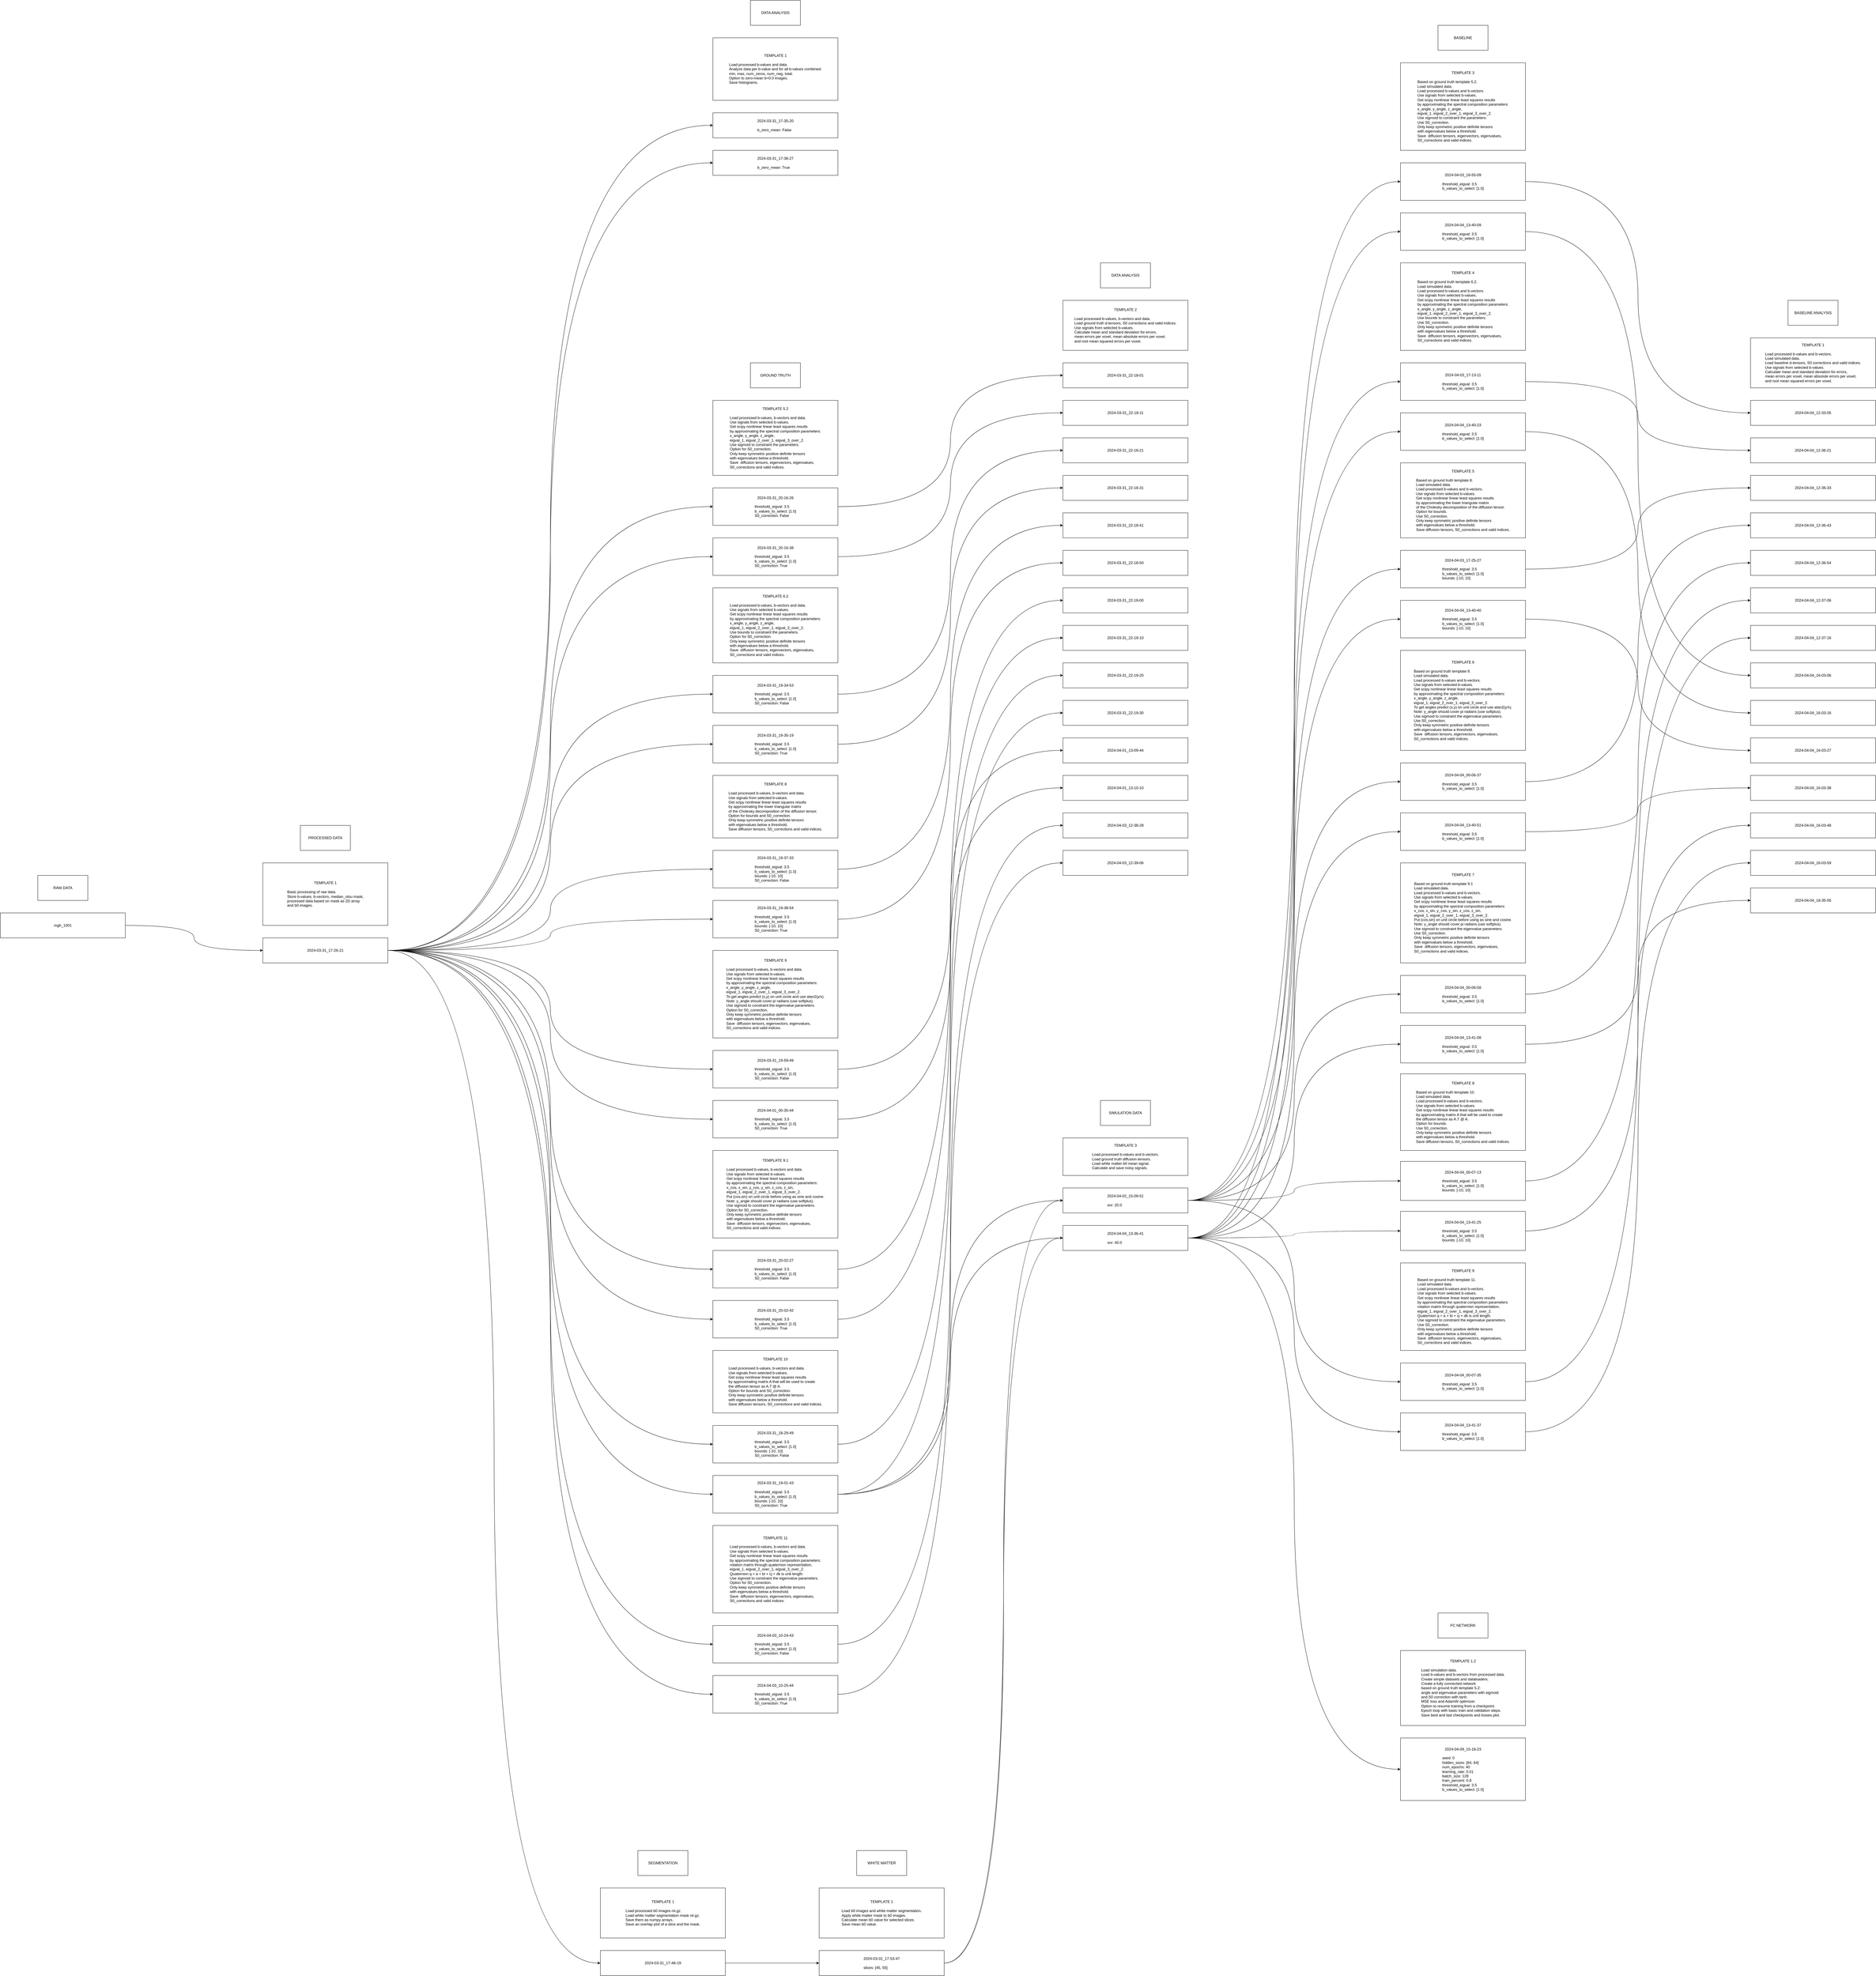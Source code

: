 <mxfile>
    <diagram id="uIHJJKto0LXYbZl0ostZ" name="Page-1">
        <mxGraphModel dx="10127" dy="6090" grid="1" gridSize="10" guides="1" tooltips="1" connect="1" arrows="1" fold="1" page="1" pageScale="1" pageWidth="1100" pageHeight="850" math="0" shadow="0">
            <root>
                <mxCell id="0"/>
                <mxCell id="1" parent="0"/>
                <mxCell id="2" value="RAW DATA" style="rounded=0;whiteSpace=wrap;html=1;" parent="1" vertex="1">
                    <mxGeometry x="400" y="2040" width="160" height="80" as="geometry"/>
                </mxCell>
                <mxCell id="8" style="edgeStyle=orthogonalEdgeStyle;html=1;exitX=1;exitY=0.5;exitDx=0;exitDy=0;entryX=0;entryY=0.5;entryDx=0;entryDy=0;fontFamily=Helvetica;fontSize=12;curved=1;" parent="1" source="3" target="6" edge="1">
                    <mxGeometry relative="1" as="geometry"/>
                </mxCell>
                <mxCell id="3" value="mgh_1001" style="rounded=0;whiteSpace=wrap;html=1;" parent="1" vertex="1">
                    <mxGeometry x="280" y="2160" width="400" height="80" as="geometry"/>
                </mxCell>
                <mxCell id="4" value="PROCESSED DATA" style="rounded=0;whiteSpace=wrap;html=1;" parent="1" vertex="1">
                    <mxGeometry x="1240" y="1880" width="160" height="80" as="geometry"/>
                </mxCell>
                <mxCell id="5" value="&lt;font style=&quot;font-size: 12px;&quot;&gt;&lt;font style=&quot;font-size: 12px;&quot;&gt;TEMPLATE 1&lt;/font&gt;&lt;br&gt;&lt;br&gt;&lt;/font&gt;&lt;div style=&quot;text-align: left;&quot;&gt;&lt;div style=&quot;&quot;&gt;&lt;font style=&quot;font-size: 12px;&quot;&gt;Basic processing of raw data.&lt;/font&gt;&lt;/div&gt;&lt;div style=&quot;&quot;&gt;&lt;font style=&quot;font-size: 12px;&quot;&gt;Store b-values, b-vectors, median_otsu mask,&lt;/font&gt;&lt;/div&gt;&lt;div style=&quot;&quot;&gt;&lt;font style=&quot;font-size: 12px;&quot;&gt;processed data based on mask as 2D array&lt;/font&gt;&lt;/div&gt;&lt;div style=&quot;&quot;&gt;&lt;font style=&quot;font-size: 12px;&quot;&gt;and b0 images.&lt;/font&gt;&lt;/div&gt;&lt;/div&gt;" style="rounded=0;whiteSpace=wrap;html=1;" parent="1" vertex="1">
                    <mxGeometry x="1120" y="2000" width="400" height="200" as="geometry"/>
                </mxCell>
                <mxCell id="13" style="edgeStyle=orthogonalEdgeStyle;html=1;exitX=1;exitY=0.5;exitDx=0;exitDy=0;entryX=0;entryY=0.5;entryDx=0;entryDy=0;fontFamily=Helvetica;fontSize=12;curved=1;" parent="1" source="6" target="11" edge="1">
                    <mxGeometry relative="1" as="geometry"/>
                </mxCell>
                <mxCell id="14" style="edgeStyle=orthogonalEdgeStyle;html=1;exitX=1;exitY=0.5;exitDx=0;exitDy=0;entryX=0;entryY=0.5;entryDx=0;entryDy=0;fontFamily=Helvetica;fontSize=12;curved=1;" parent="1" source="6" target="12" edge="1">
                    <mxGeometry relative="1" as="geometry"/>
                </mxCell>
                <mxCell id="22" style="edgeStyle=orthogonalEdgeStyle;html=1;exitX=1;exitY=0.5;exitDx=0;exitDy=0;entryX=0;entryY=0.5;entryDx=0;entryDy=0;fontFamily=Helvetica;fontSize=12;curved=1;" parent="1" source="6" target="17" edge="1">
                    <mxGeometry relative="1" as="geometry"/>
                </mxCell>
                <mxCell id="23" style="edgeStyle=orthogonalEdgeStyle;html=1;exitX=1;exitY=0.5;exitDx=0;exitDy=0;entryX=0;entryY=0.5;entryDx=0;entryDy=0;fontFamily=Helvetica;fontSize=12;curved=1;" parent="1" source="6" target="18" edge="1">
                    <mxGeometry relative="1" as="geometry"/>
                </mxCell>
                <mxCell id="24" style="edgeStyle=orthogonalEdgeStyle;html=1;exitX=1;exitY=0.5;exitDx=0;exitDy=0;entryX=0;entryY=0.5;entryDx=0;entryDy=0;fontFamily=Helvetica;fontSize=12;curved=1;" parent="1" source="6" target="20" edge="1">
                    <mxGeometry relative="1" as="geometry"/>
                </mxCell>
                <mxCell id="25" style="edgeStyle=orthogonalEdgeStyle;html=1;exitX=1;exitY=0.5;exitDx=0;exitDy=0;entryX=0;entryY=0.5;entryDx=0;entryDy=0;fontFamily=Helvetica;fontSize=12;curved=1;" parent="1" source="6" target="21" edge="1">
                    <mxGeometry relative="1" as="geometry"/>
                </mxCell>
                <mxCell id="29" style="edgeStyle=orthogonalEdgeStyle;html=1;exitX=1;exitY=0.5;exitDx=0;exitDy=0;entryX=0;entryY=0.5;entryDx=0;entryDy=0;fontFamily=Helvetica;fontSize=12;curved=1;" parent="1" source="6" target="27" edge="1">
                    <mxGeometry relative="1" as="geometry"/>
                </mxCell>
                <mxCell id="30" style="edgeStyle=orthogonalEdgeStyle;html=1;exitX=1;exitY=0.5;exitDx=0;exitDy=0;entryX=0;entryY=0.5;entryDx=0;entryDy=0;fontFamily=Helvetica;fontSize=12;curved=1;" parent="1" source="6" target="28" edge="1">
                    <mxGeometry relative="1" as="geometry"/>
                </mxCell>
                <mxCell id="34" style="edgeStyle=orthogonalEdgeStyle;html=1;exitX=1;exitY=0.5;exitDx=0;exitDy=0;entryX=0;entryY=0.5;entryDx=0;entryDy=0;fontFamily=Helvetica;fontSize=12;curved=1;" parent="1" source="6" target="32" edge="1">
                    <mxGeometry relative="1" as="geometry"/>
                </mxCell>
                <mxCell id="35" style="edgeStyle=orthogonalEdgeStyle;html=1;exitX=1;exitY=0.5;exitDx=0;exitDy=0;entryX=0;entryY=0.5;entryDx=0;entryDy=0;fontFamily=Helvetica;fontSize=12;curved=1;" parent="1" source="6" target="33" edge="1">
                    <mxGeometry relative="1" as="geometry"/>
                </mxCell>
                <mxCell id="43" style="edgeStyle=orthogonalEdgeStyle;html=1;exitX=1;exitY=0.5;exitDx=0;exitDy=0;entryX=0;entryY=0.5;entryDx=0;entryDy=0;fontFamily=Helvetica;fontSize=12;curved=1;" parent="1" source="6" target="38" edge="1">
                    <mxGeometry relative="1" as="geometry"/>
                </mxCell>
                <mxCell id="44" style="edgeStyle=orthogonalEdgeStyle;html=1;exitX=1;exitY=0.5;exitDx=0;exitDy=0;entryX=0;entryY=0.5;entryDx=0;entryDy=0;fontFamily=Helvetica;fontSize=12;curved=1;" parent="1" source="6" target="39" edge="1">
                    <mxGeometry relative="1" as="geometry"/>
                </mxCell>
                <mxCell id="45" style="edgeStyle=orthogonalEdgeStyle;html=1;exitX=1;exitY=0.5;exitDx=0;exitDy=0;entryX=0;entryY=0.5;entryDx=0;entryDy=0;fontFamily=Helvetica;fontSize=12;curved=1;" parent="1" source="6" target="41" edge="1">
                    <mxGeometry relative="1" as="geometry"/>
                </mxCell>
                <mxCell id="46" style="edgeStyle=orthogonalEdgeStyle;html=1;exitX=1;exitY=0.5;exitDx=0;exitDy=0;entryX=0;entryY=0.5;entryDx=0;entryDy=0;fontFamily=Helvetica;fontSize=12;curved=1;" parent="1" source="6" target="42" edge="1">
                    <mxGeometry relative="1" as="geometry"/>
                </mxCell>
                <mxCell id="52" style="edgeStyle=orthogonalEdgeStyle;curved=1;html=1;exitX=1;exitY=0.5;exitDx=0;exitDy=0;entryX=0;entryY=0.5;entryDx=0;entryDy=0;fontFamily=Helvetica;fontSize=12;" parent="1" source="6" target="50" edge="1">
                    <mxGeometry relative="1" as="geometry"/>
                </mxCell>
                <mxCell id="98" style="edgeStyle=orthogonalEdgeStyle;html=1;exitX=1;exitY=0.5;exitDx=0;exitDy=0;entryX=0;entryY=0.5;entryDx=0;entryDy=0;curved=1;" parent="1" source="6" target="96" edge="1">
                    <mxGeometry relative="1" as="geometry"/>
                </mxCell>
                <mxCell id="99" style="edgeStyle=orthogonalEdgeStyle;curved=1;html=1;exitX=1;exitY=0.5;exitDx=0;exitDy=0;entryX=0;entryY=0.5;entryDx=0;entryDy=0;" parent="1" source="6" target="97" edge="1">
                    <mxGeometry relative="1" as="geometry"/>
                </mxCell>
                <mxCell id="6" value="2024-03-31_17-26-21" style="rounded=0;whiteSpace=wrap;html=1;" parent="1" vertex="1">
                    <mxGeometry x="1120" y="2240" width="400" height="80" as="geometry"/>
                </mxCell>
                <mxCell id="9" value="DATA ANALYSIS" style="rounded=0;whiteSpace=wrap;html=1;glass=0;shadow=0;" parent="1" vertex="1">
                    <mxGeometry x="2680" y="-760" width="160" height="80" as="geometry"/>
                </mxCell>
                <mxCell id="10" value="&lt;font style=&quot;font-size: 12px;&quot;&gt;&lt;font style=&quot;font-size: 12px;&quot;&gt;TEMPLATE 1&lt;/font&gt;&lt;br&gt;&lt;br&gt;&lt;/font&gt;&lt;div style=&quot;text-align: left;&quot;&gt;&lt;div style=&quot;&quot;&gt;&lt;div&gt;Load processed b-values and data.&lt;/div&gt;&lt;div&gt;Analyze data per b-value and for all b-values combined:&lt;/div&gt;&lt;div&gt;min, max, num_zeros, num_neg, total.&lt;/div&gt;&lt;div&gt;Option to zero-mean b=0.0 images.&lt;/div&gt;&lt;div&gt;Save histograms.&lt;/div&gt;&lt;/div&gt;&lt;/div&gt;" style="rounded=0;whiteSpace=wrap;html=1;" parent="1" vertex="1">
                    <mxGeometry x="2560" y="-640" width="400" height="200" as="geometry"/>
                </mxCell>
                <mxCell id="11" value="2024-03-31_17-35-20&lt;br&gt;&lt;br&gt;&lt;div style=&quot;text-align: left;&quot;&gt;b_zero_mean: False&lt;br&gt;&lt;/div&gt;" style="rounded=0;whiteSpace=wrap;html=1;" parent="1" vertex="1">
                    <mxGeometry x="2560" y="-400" width="400" height="80" as="geometry"/>
                </mxCell>
                <mxCell id="12" value="2024-03-31_17-36-27&lt;br&gt;&lt;br&gt;&lt;div style=&quot;text-align: left;&quot;&gt;b_zero_mean: True&lt;br&gt;&lt;/div&gt;" style="rounded=0;whiteSpace=wrap;html=1;" parent="1" vertex="1">
                    <mxGeometry x="2560" y="-280" width="400" height="80" as="geometry"/>
                </mxCell>
                <mxCell id="15" value="GROUND TRUTH" style="rounded=0;whiteSpace=wrap;html=1;" parent="1" vertex="1">
                    <mxGeometry x="2680" y="400" width="160" height="80" as="geometry"/>
                </mxCell>
                <mxCell id="16" value="&lt;font style=&quot;font-size: 12px;&quot;&gt;&lt;font style=&quot;font-size: 12px;&quot;&gt;TEMPLATE 5.2&lt;/font&gt;&lt;br&gt;&lt;br&gt;&lt;/font&gt;&lt;div style=&quot;text-align: left;&quot;&gt;&lt;div style=&quot;&quot;&gt;&lt;div&gt;Load processed b-values, b-vectors and data.&lt;/div&gt;&lt;div&gt;Use signals from selected b-values.&lt;/div&gt;&lt;div&gt;Get scipy nonlinear linear least squares results&lt;/div&gt;&lt;div&gt;by approximating the spectral composition parameters:&lt;/div&gt;&lt;div&gt;x_angle, y_angle, z_angle,&lt;/div&gt;&lt;div&gt;eigval_1, eigval_2_over_1, eigval_3_over_2.&lt;/div&gt;&lt;div&gt;Use sigmoid to constraint the parameters.&lt;/div&gt;&lt;div&gt;Option for S0_correction.&lt;/div&gt;&lt;div&gt;Only keep symmetric positive definite tensors&amp;nbsp;&lt;/div&gt;&lt;div&gt;with eigenvalues below a threshold.&lt;/div&gt;&lt;div&gt;Save&amp;nbsp; diffusion tensors, eigenvectors, eigenvalues,&lt;/div&gt;&lt;div&gt;S0_corrections and valid indices.&lt;/div&gt;&lt;/div&gt;&lt;/div&gt;" style="rounded=0;whiteSpace=wrap;html=1;" parent="1" vertex="1">
                    <mxGeometry x="2560" y="520" width="400" height="240" as="geometry"/>
                </mxCell>
                <mxCell id="68" style="edgeStyle=orthogonalEdgeStyle;curved=1;html=1;exitX=1;exitY=0.5;exitDx=0;exitDy=0;entryX=0;entryY=0.5;entryDx=0;entryDy=0;fontFamily=Helvetica;fontSize=12;" parent="1" source="17" target="65" edge="1">
                    <mxGeometry relative="1" as="geometry"/>
                </mxCell>
                <mxCell id="17" value="2024-03-31_20-16-26&lt;br&gt;&lt;br&gt;&lt;div style=&quot;text-align: left;&quot;&gt;&lt;div&gt;threshold_eigval: 3.5&lt;/div&gt;&lt;div&gt;b_values_to_select: [1.0]&lt;/div&gt;&lt;div&gt;&lt;span style=&quot;background-color: initial;&quot;&gt;S0_correction: False&lt;/span&gt;&lt;/div&gt;&lt;/div&gt;" style="rounded=0;whiteSpace=wrap;html=1;" parent="1" vertex="1">
                    <mxGeometry x="2560" y="800" width="400" height="120" as="geometry"/>
                </mxCell>
                <mxCell id="69" style="edgeStyle=orthogonalEdgeStyle;curved=1;html=1;exitX=1;exitY=0.5;exitDx=0;exitDy=0;entryX=0;entryY=0.5;entryDx=0;entryDy=0;fontFamily=Helvetica;fontSize=12;" parent="1" source="18" target="67" edge="1">
                    <mxGeometry relative="1" as="geometry"/>
                </mxCell>
                <mxCell id="18" value="2024-03-31_20-16-38&lt;br&gt;&lt;br&gt;&lt;div style=&quot;text-align: left;&quot;&gt;&lt;div&gt;threshold_eigval: 3.5&lt;/div&gt;&lt;div&gt;b_values_to_select: [1.0]&lt;/div&gt;&lt;div&gt;&lt;span style=&quot;background-color: initial;&quot;&gt;S0_correction: True&lt;/span&gt;&lt;/div&gt;&lt;/div&gt;" style="rounded=0;whiteSpace=wrap;html=1;" parent="1" vertex="1">
                    <mxGeometry x="2560" y="960" width="400" height="120" as="geometry"/>
                </mxCell>
                <mxCell id="19" value="&lt;font style=&quot;font-size: 12px;&quot;&gt;&lt;font style=&quot;font-size: 12px;&quot;&gt;TEMPLATE 6.2&lt;/font&gt;&lt;br&gt;&lt;br&gt;&lt;/font&gt;&lt;div style=&quot;text-align: left;&quot;&gt;&lt;div style=&quot;&quot;&gt;&lt;div&gt;Load processed b-values, b-vectors and data.&lt;/div&gt;&lt;div&gt;Use signals from selected b-values.&lt;/div&gt;&lt;div&gt;Get scipy nonlinear linear least squares results&lt;/div&gt;&lt;div&gt;by approximating the spectral composition parameters:&lt;/div&gt;&lt;div&gt;x_angle, y_angle, z_angle,&lt;/div&gt;&lt;div&gt;eigval_1, eigval_2_over_1, eigval_3_over_2.&lt;/div&gt;&lt;div&gt;Use bounds to constraint the parameters.&lt;/div&gt;&lt;div&gt;Option for S0_correction.&lt;/div&gt;&lt;div&gt;Only keep symmetric positive definite tensors&amp;nbsp;&lt;/div&gt;&lt;div&gt;with eigenvalues below a threshold.&lt;/div&gt;&lt;div&gt;Save&amp;nbsp; diffusion tensors, eigenvectors, eigenvalues,&lt;/div&gt;&lt;div&gt;S0_corrections and valid indices.&lt;/div&gt;&lt;/div&gt;&lt;/div&gt;" style="rounded=0;whiteSpace=wrap;html=1;" parent="1" vertex="1">
                    <mxGeometry x="2560" y="1120" width="400" height="240" as="geometry"/>
                </mxCell>
                <mxCell id="71" style="edgeStyle=orthogonalEdgeStyle;curved=1;html=1;exitX=1;exitY=0.5;exitDx=0;exitDy=0;entryX=0;entryY=0.5;entryDx=0;entryDy=0;fontFamily=Helvetica;fontSize=12;" parent="1" source="20" target="70" edge="1">
                    <mxGeometry relative="1" as="geometry"/>
                </mxCell>
                <mxCell id="20" value="2024-03-31_19-34-53&lt;br&gt;&lt;br&gt;&lt;div style=&quot;text-align: left;&quot;&gt;&lt;div&gt;threshold_eigval: 3.5&lt;/div&gt;&lt;div&gt;b_values_to_select: [1.0]&lt;/div&gt;&lt;div&gt;&lt;span style=&quot;background-color: initial;&quot;&gt;S0_correction: False&lt;/span&gt;&lt;br&gt;&lt;/div&gt;&lt;/div&gt;" style="rounded=0;whiteSpace=wrap;html=1;" parent="1" vertex="1">
                    <mxGeometry x="2560" y="1400" width="400" height="120" as="geometry"/>
                </mxCell>
                <mxCell id="73" style="edgeStyle=orthogonalEdgeStyle;curved=1;html=1;exitX=1;exitY=0.5;exitDx=0;exitDy=0;entryX=0;entryY=0.5;entryDx=0;entryDy=0;fontFamily=Helvetica;fontSize=12;" parent="1" source="21" target="72" edge="1">
                    <mxGeometry relative="1" as="geometry"/>
                </mxCell>
                <mxCell id="21" value="2024-03-31_19-35-19&lt;br&gt;&lt;br&gt;&lt;div style=&quot;text-align: left;&quot;&gt;&lt;div&gt;threshold_eigval: 3.5&lt;/div&gt;&lt;div&gt;b_values_to_select: [1.0]&lt;/div&gt;&lt;div&gt;&lt;span style=&quot;background-color: initial;&quot;&gt;S0_correction: True&lt;/span&gt;&lt;/div&gt;&lt;/div&gt;" style="rounded=0;whiteSpace=wrap;html=1;" parent="1" vertex="1">
                    <mxGeometry x="2560" y="1560" width="400" height="120" as="geometry"/>
                </mxCell>
                <mxCell id="26" value="&lt;font style=&quot;font-size: 12px;&quot;&gt;&lt;font style=&quot;font-size: 12px;&quot;&gt;TEMPLATE 8&lt;/font&gt;&lt;br&gt;&lt;br&gt;&lt;/font&gt;&lt;div style=&quot;text-align: left;&quot;&gt;&lt;div style=&quot;&quot;&gt;&lt;div&gt;Load processed b-values, b-vectors and data.&lt;/div&gt;&lt;div&gt;Use signals from selected b-values.&lt;/div&gt;&lt;div&gt;Get scipy nonlinear linear least squares results&lt;/div&gt;&lt;div&gt;by approximating the lower triangular matrix&amp;nbsp;&lt;/div&gt;&lt;div&gt;of the Cholesky decomposition of the diffusion tensor.&lt;/div&gt;&lt;div&gt;Option for bounds and S0_correction.&lt;/div&gt;&lt;div&gt;Only keep symmetric positive definite tensors&amp;nbsp;&lt;/div&gt;&lt;div&gt;with eigenvalues below a threshold.&lt;/div&gt;&lt;div&gt;Save diffusion tensors, S0_corrections and valid indices.&lt;/div&gt;&lt;/div&gt;&lt;/div&gt;" style="rounded=0;whiteSpace=wrap;html=1;" parent="1" vertex="1">
                    <mxGeometry x="2560" y="1720" width="400" height="200" as="geometry"/>
                </mxCell>
                <mxCell id="75" style="edgeStyle=orthogonalEdgeStyle;curved=1;html=1;exitX=1;exitY=0.5;exitDx=0;exitDy=0;entryX=0;entryY=0.5;entryDx=0;entryDy=0;fontFamily=Helvetica;fontSize=12;" parent="1" source="27" target="74" edge="1">
                    <mxGeometry relative="1" as="geometry"/>
                </mxCell>
                <mxCell id="27" value="2024-03-31_19-37-33&lt;br&gt;&lt;br&gt;&lt;div style=&quot;text-align: left;&quot;&gt;&lt;div&gt;threshold_eigval: 3.5&lt;/div&gt;&lt;div&gt;b_values_to_select: [1.0]&lt;/div&gt;&lt;div&gt;bounds: [-10, 10]&lt;br&gt;&lt;/div&gt;&lt;div&gt;&lt;span style=&quot;background-color: initial;&quot;&gt;S0_correction: False&lt;/span&gt;&lt;br&gt;&lt;/div&gt;&lt;/div&gt;" style="rounded=0;whiteSpace=wrap;html=1;" parent="1" vertex="1">
                    <mxGeometry x="2560" y="1960" width="400" height="120" as="geometry"/>
                </mxCell>
                <mxCell id="77" style="edgeStyle=orthogonalEdgeStyle;curved=1;html=1;exitX=1;exitY=0.5;exitDx=0;exitDy=0;entryX=0;entryY=0.5;entryDx=0;entryDy=0;fontFamily=Helvetica;fontSize=12;" parent="1" source="28" target="76" edge="1">
                    <mxGeometry relative="1" as="geometry"/>
                </mxCell>
                <mxCell id="28" value="2024-03-31_19-38-54&lt;br&gt;&lt;br&gt;&lt;div style=&quot;text-align: left;&quot;&gt;&lt;div&gt;threshold_eigval: 3.5&lt;/div&gt;&lt;div&gt;b_values_to_select: [1.0]&lt;/div&gt;&lt;div&gt;bounds: [-10, 10]&lt;br&gt;&lt;/div&gt;&lt;div&gt;&lt;span style=&quot;background-color: initial;&quot;&gt;S0_correction: True&lt;/span&gt;&lt;/div&gt;&lt;/div&gt;" style="rounded=0;whiteSpace=wrap;html=1;" parent="1" vertex="1">
                    <mxGeometry x="2560" y="2120" width="400" height="120" as="geometry"/>
                </mxCell>
                <mxCell id="31" value="&lt;font style=&quot;font-size: 12px;&quot;&gt;&lt;font style=&quot;font-size: 12px;&quot;&gt;TEMPLATE 9&lt;/font&gt;&lt;br&gt;&lt;br&gt;&lt;/font&gt;&lt;div style=&quot;text-align: left;&quot;&gt;&lt;div style=&quot;&quot;&gt;&lt;div&gt;Load processed b-values, b-vectors and data.&lt;/div&gt;&lt;div&gt;Use signals from selected b-values.&lt;/div&gt;&lt;div&gt;Get scipy nonlinear linear least squares results&lt;/div&gt;&lt;div&gt;by approximating the spectral composition parameters:&lt;/div&gt;&lt;div&gt;x_angle, y_angle, z_angle,&lt;/div&gt;&lt;div&gt;eigval_1, eigval_2_over_1, eigval_3_over_2.&lt;/div&gt;&lt;div&gt;To get angles predict (x,y) on unit circle and use atan2(y/x).&lt;/div&gt;&lt;div&gt;Note: y_angle should cover pi radians (use softplus).&lt;/div&gt;&lt;div&gt;Use sigmoid to constraint the eigenvalue parameters.&lt;/div&gt;&lt;div&gt;Option for S0_correction.&lt;/div&gt;&lt;div&gt;Only keep symmetric positive definite tensors&amp;nbsp;&lt;/div&gt;&lt;div&gt;with eigenvalues below a threshold.&lt;/div&gt;&lt;div&gt;Save&amp;nbsp; diffusion tensors, eigenvectors, eigenvalues,&lt;/div&gt;&lt;div&gt;S0_corrections and valid indices.&lt;/div&gt;&lt;/div&gt;&lt;/div&gt;" style="rounded=0;whiteSpace=wrap;html=1;" parent="1" vertex="1">
                    <mxGeometry x="2560" y="2280" width="400" height="280" as="geometry"/>
                </mxCell>
                <mxCell id="87" style="edgeStyle=orthogonalEdgeStyle;curved=1;html=1;exitX=1;exitY=0.5;exitDx=0;exitDy=0;entryX=0;entryY=0.5;entryDx=0;entryDy=0;fontFamily=Helvetica;fontSize=12;" parent="1" source="32" target="86" edge="1">
                    <mxGeometry relative="1" as="geometry"/>
                </mxCell>
                <mxCell id="32" value="2024-03-31_19-59-49&lt;br&gt;&lt;br&gt;&lt;div style=&quot;text-align: left;&quot;&gt;&lt;div&gt;threshold_eigval: 3.5&lt;/div&gt;&lt;div&gt;b_values_to_select: [1.0]&lt;/div&gt;&lt;div&gt;&lt;span style=&quot;background-color: initial;&quot;&gt;S0_correction: False&lt;/span&gt;&lt;br&gt;&lt;/div&gt;&lt;/div&gt;" style="rounded=0;whiteSpace=wrap;html=1;" parent="1" vertex="1">
                    <mxGeometry x="2560" y="2600" width="400" height="120" as="geometry"/>
                </mxCell>
                <mxCell id="89" style="edgeStyle=orthogonalEdgeStyle;curved=1;html=1;exitX=1;exitY=0.5;exitDx=0;exitDy=0;entryX=0;entryY=0.5;entryDx=0;entryDy=0;fontFamily=Helvetica;fontSize=12;" parent="1" source="33" target="88" edge="1">
                    <mxGeometry relative="1" as="geometry"/>
                </mxCell>
                <mxCell id="33" value="2024-04-01_00-35-44&lt;br&gt;&lt;br&gt;&lt;div style=&quot;text-align: left;&quot;&gt;&lt;div&gt;threshold_eigval: 3.5&lt;/div&gt;&lt;div&gt;b_values_to_select: [1.0]&lt;/div&gt;&lt;div&gt;&lt;span style=&quot;background-color: initial;&quot;&gt;S0_correction: True&lt;/span&gt;&lt;/div&gt;&lt;/div&gt;" style="rounded=0;whiteSpace=wrap;html=1;" parent="1" vertex="1">
                    <mxGeometry x="2560" y="2760" width="400" height="120" as="geometry"/>
                </mxCell>
                <mxCell id="37" value="&lt;font style=&quot;font-size: 12px;&quot;&gt;&lt;font style=&quot;font-size: 12px;&quot;&gt;TEMPLATE 9.1&lt;/font&gt;&lt;br&gt;&lt;br&gt;&lt;/font&gt;&lt;div style=&quot;text-align: left;&quot;&gt;&lt;div style=&quot;&quot;&gt;&lt;div&gt;Load processed b-values, b-vectors and data.&lt;/div&gt;&lt;div&gt;Use signals from selected b-values.&lt;/div&gt;&lt;div&gt;Get scipy nonlinear linear least squares results&lt;/div&gt;&lt;div&gt;by approximating the spectral composition parameters:&lt;/div&gt;&lt;div&gt;x_cos, x_sin, y_cos, y_sin, z_cos, z_sin,&lt;/div&gt;&lt;div&gt;eigval_1, eigval_2_over_1, eigval_3_over_2.&lt;/div&gt;&lt;div&gt;Put (cos,sin) on unit circle before using as sine and cosine.&lt;/div&gt;&lt;div&gt;Note: y_angle should cover pi radians (use softplus).&lt;/div&gt;&lt;div&gt;Use sigmoid to constraint the eigenvalue parameters.&lt;/div&gt;&lt;div&gt;Option for S0_correction.&lt;/div&gt;&lt;div&gt;Only keep symmetric positive definite tensors&amp;nbsp;&lt;/div&gt;&lt;div&gt;with eigenvalues below a threshold.&lt;/div&gt;&lt;div&gt;Save&amp;nbsp; diffusion tensors, eigenvectors, eigenvalues,&lt;/div&gt;&lt;div&gt;S0_corrections and valid indices.&lt;/div&gt;&lt;/div&gt;&lt;/div&gt;" style="rounded=0;whiteSpace=wrap;html=1;" parent="1" vertex="1">
                    <mxGeometry x="2560" y="2920" width="400" height="280" as="geometry"/>
                </mxCell>
                <mxCell id="79" style="edgeStyle=orthogonalEdgeStyle;curved=1;html=1;exitX=1;exitY=0.5;exitDx=0;exitDy=0;entryX=0;entryY=0.5;entryDx=0;entryDy=0;fontFamily=Helvetica;fontSize=12;" parent="1" source="38" target="78" edge="1">
                    <mxGeometry relative="1" as="geometry"/>
                </mxCell>
                <mxCell id="38" value="2024-03-31_20-02-27&lt;br&gt;&lt;br&gt;&lt;div style=&quot;text-align: left;&quot;&gt;&lt;div&gt;threshold_eigval: 3.5&lt;/div&gt;&lt;div&gt;b_values_to_select: [1.0]&lt;/div&gt;&lt;div&gt;&lt;span style=&quot;background-color: initial;&quot;&gt;S0_correction: False&lt;/span&gt;&lt;br&gt;&lt;/div&gt;&lt;/div&gt;" style="rounded=0;whiteSpace=wrap;html=1;" parent="1" vertex="1">
                    <mxGeometry x="2560" y="3240" width="400" height="120" as="geometry"/>
                </mxCell>
                <mxCell id="81" style="edgeStyle=orthogonalEdgeStyle;curved=1;html=1;exitX=1;exitY=0.5;exitDx=0;exitDy=0;entryX=0;entryY=0.5;entryDx=0;entryDy=0;fontFamily=Helvetica;fontSize=12;" parent="1" source="39" target="80" edge="1">
                    <mxGeometry relative="1" as="geometry"/>
                </mxCell>
                <mxCell id="39" value="2024-03-31_20-02-42&lt;br&gt;&lt;br&gt;&lt;div style=&quot;text-align: left;&quot;&gt;&lt;div&gt;threshold_eigval: 3.5&lt;/div&gt;&lt;div&gt;b_values_to_select: [1.0]&lt;/div&gt;&lt;div&gt;&lt;span style=&quot;background-color: initial;&quot;&gt;S0_correction: True&lt;/span&gt;&lt;/div&gt;&lt;/div&gt;" style="rounded=0;whiteSpace=wrap;html=1;" parent="1" vertex="1">
                    <mxGeometry x="2560" y="3400" width="400" height="120" as="geometry"/>
                </mxCell>
                <mxCell id="40" value="&lt;font style=&quot;font-size: 12px;&quot;&gt;&lt;font style=&quot;font-size: 12px;&quot;&gt;TEMPLATE 10&lt;/font&gt;&lt;br&gt;&lt;br&gt;&lt;/font&gt;&lt;div style=&quot;text-align: left;&quot;&gt;&lt;div style=&quot;&quot;&gt;&lt;div&gt;Load processed b-values, b-vectors and data.&lt;/div&gt;&lt;div&gt;Use signals from selected b-values.&lt;/div&gt;&lt;div&gt;Get scipy nonlinear linear least squares results&lt;/div&gt;&lt;div&gt;by approximating matrix A that will be used to create&amp;nbsp;&lt;/div&gt;&lt;div&gt;the diffusion tensor as A.T @ A.&lt;/div&gt;&lt;div&gt;Option for bounds and S0_correction.&lt;/div&gt;&lt;div&gt;Only keep symmetric positive definite tensors&amp;nbsp;&lt;/div&gt;&lt;div&gt;with eigenvalues below a threshold.&lt;/div&gt;&lt;div&gt;Save diffusion tensors, S0_corrections and valid indices.&lt;/div&gt;&lt;/div&gt;&lt;/div&gt;" style="rounded=0;whiteSpace=wrap;html=1;" parent="1" vertex="1">
                    <mxGeometry x="2560" y="3560" width="400" height="200" as="geometry"/>
                </mxCell>
                <mxCell id="83" style="edgeStyle=orthogonalEdgeStyle;curved=1;html=1;exitX=1;exitY=0.5;exitDx=0;exitDy=0;entryX=0;entryY=0.5;entryDx=0;entryDy=0;fontFamily=Helvetica;fontSize=12;" parent="1" source="41" target="82" edge="1">
                    <mxGeometry relative="1" as="geometry"/>
                </mxCell>
                <mxCell id="41" value="2024-03-31_18-29-49&lt;br&gt;&lt;br&gt;&lt;div style=&quot;text-align: left;&quot;&gt;&lt;div&gt;threshold_eigval: 3.5&lt;/div&gt;&lt;div&gt;b_values_to_select: [1.0]&lt;/div&gt;&lt;div&gt;bounds: [-10, 10]&lt;br&gt;&lt;/div&gt;&lt;div&gt;&lt;span style=&quot;background-color: initial;&quot;&gt;S0_correction: False&lt;/span&gt;&lt;br&gt;&lt;/div&gt;&lt;/div&gt;" style="rounded=0;whiteSpace=wrap;html=1;" parent="1" vertex="1">
                    <mxGeometry x="2560" y="3800" width="400" height="120" as="geometry"/>
                </mxCell>
                <mxCell id="85" style="edgeStyle=orthogonalEdgeStyle;curved=1;html=1;exitX=1;exitY=0.5;exitDx=0;exitDy=0;entryX=0;entryY=0.5;entryDx=0;entryDy=0;fontFamily=Helvetica;fontSize=12;" parent="1" source="42" target="84" edge="1">
                    <mxGeometry relative="1" as="geometry"/>
                </mxCell>
                <mxCell id="94" style="edgeStyle=orthogonalEdgeStyle;curved=1;html=1;exitX=1;exitY=0.5;exitDx=0;exitDy=0;entryX=0;entryY=0.5;entryDx=0;entryDy=0;" parent="1" source="42" target="90" edge="1">
                    <mxGeometry relative="1" as="geometry"/>
                </mxCell>
                <mxCell id="150" style="edgeStyle=orthogonalEdgeStyle;curved=1;html=1;exitX=1;exitY=0.5;exitDx=0;exitDy=0;entryX=0;entryY=0.5;entryDx=0;entryDy=0;" parent="1" source="42" target="149" edge="1">
                    <mxGeometry relative="1" as="geometry"/>
                </mxCell>
                <mxCell id="42" value="2024-03-31_19-01-43&lt;br&gt;&lt;br&gt;&lt;div style=&quot;text-align: left;&quot;&gt;&lt;div&gt;threshold_eigval: 3.5&lt;/div&gt;&lt;div&gt;b_values_to_select: [1.0]&lt;/div&gt;&lt;div&gt;bounds: [-10, 10]&lt;br&gt;&lt;/div&gt;&lt;div&gt;&lt;span style=&quot;background-color: initial;&quot;&gt;S0_correction: True&lt;/span&gt;&lt;/div&gt;&lt;/div&gt;" style="rounded=0;whiteSpace=wrap;html=1;" parent="1" vertex="1">
                    <mxGeometry x="2560" y="3960" width="400" height="120" as="geometry"/>
                </mxCell>
                <mxCell id="48" value="SEGMENTATION" style="rounded=0;whiteSpace=wrap;html=1;glass=0;shadow=0;" parent="1" vertex="1">
                    <mxGeometry x="2320" y="5160" width="160" height="80" as="geometry"/>
                </mxCell>
                <mxCell id="49" value="&lt;font style=&quot;font-size: 12px;&quot;&gt;&lt;font style=&quot;font-size: 12px;&quot;&gt;TEMPLATE 1&lt;/font&gt;&lt;br&gt;&lt;br&gt;&lt;/font&gt;&lt;div style=&quot;text-align: left;&quot;&gt;&lt;div style=&quot;&quot;&gt;&lt;div&gt;Load processed b0 images nii.gz.&lt;/div&gt;&lt;div&gt;Load white matter segmentation mask nii.gz.&lt;/div&gt;&lt;div&gt;Save them as numpy arrays.&lt;/div&gt;&lt;div&gt;Save an overlap plot of a slice and the mask.&lt;/div&gt;&lt;/div&gt;&lt;/div&gt;" style="rounded=0;whiteSpace=wrap;html=1;" parent="1" vertex="1">
                    <mxGeometry x="2200" y="5280" width="400" height="160" as="geometry"/>
                </mxCell>
                <mxCell id="58" style="edgeStyle=orthogonalEdgeStyle;curved=1;html=1;exitX=1;exitY=0.5;exitDx=0;exitDy=0;entryX=0;entryY=0.5;entryDx=0;entryDy=0;fontFamily=Helvetica;fontSize=12;" parent="1" source="50" target="55" edge="1">
                    <mxGeometry relative="1" as="geometry"/>
                </mxCell>
                <mxCell id="50" value="2024-03-31_17-48-19" style="rounded=0;whiteSpace=wrap;html=1;" parent="1" vertex="1">
                    <mxGeometry x="2200" y="5480" width="400" height="80" as="geometry"/>
                </mxCell>
                <mxCell id="53" value="WHITE MATTER" style="rounded=0;whiteSpace=wrap;html=1;glass=0;shadow=0;" parent="1" vertex="1">
                    <mxGeometry x="3020" y="5160" width="160" height="80" as="geometry"/>
                </mxCell>
                <mxCell id="54" value="&lt;font style=&quot;font-size: 12px;&quot;&gt;&lt;font style=&quot;font-size: 12px;&quot;&gt;TEMPLATE 1&lt;/font&gt;&lt;br&gt;&lt;br&gt;&lt;/font&gt;&lt;div style=&quot;text-align: left;&quot;&gt;&lt;div style=&quot;&quot;&gt;&lt;div&gt;Load b0 images and white matter segmentation.&lt;/div&gt;&lt;div&gt;Apply white matter mask to b0 images.&lt;/div&gt;&lt;div&gt;Calculate mean b0 value for selected slices.&lt;/div&gt;&lt;div&gt;Save mean b0 value.&lt;/div&gt;&lt;/div&gt;&lt;/div&gt;" style="rounded=0;whiteSpace=wrap;html=1;" parent="1" vertex="1">
                    <mxGeometry x="2900" y="5280" width="400" height="160" as="geometry"/>
                </mxCell>
                <mxCell id="93" style="edgeStyle=orthogonalEdgeStyle;html=1;exitX=1;exitY=0.5;exitDx=0;exitDy=0;entryX=0;entryY=0.5;entryDx=0;entryDy=0;curved=1;" parent="1" source="55" target="90" edge="1">
                    <mxGeometry relative="1" as="geometry"/>
                </mxCell>
                <mxCell id="151" style="edgeStyle=orthogonalEdgeStyle;curved=1;html=1;exitX=1;exitY=0.5;exitDx=0;exitDy=0;entryX=0;entryY=0.5;entryDx=0;entryDy=0;" parent="1" source="55" target="149" edge="1">
                    <mxGeometry relative="1" as="geometry"/>
                </mxCell>
                <mxCell id="55" value="2024-03-31_17-53-47&lt;br&gt;&lt;br&gt;&lt;div style=&quot;text-align: left;&quot;&gt;slices: [45, 55]&lt;br&gt;&lt;/div&gt;" style="rounded=0;whiteSpace=wrap;html=1;" parent="1" vertex="1">
                    <mxGeometry x="2900" y="5480" width="400" height="80" as="geometry"/>
                </mxCell>
                <mxCell id="59" value="&lt;font style=&quot;font-size: 12px;&quot;&gt;&lt;font style=&quot;font-size: 12px;&quot;&gt;TEMPLATE 3&lt;/font&gt;&lt;br&gt;&lt;br&gt;&lt;/font&gt;&lt;div style=&quot;text-align: left;&quot;&gt;&lt;div style=&quot;&quot;&gt;&lt;div&gt;Load processed b-values and b-vectors.&lt;/div&gt;&lt;div&gt;Load ground truth diffusion tensors.&lt;/div&gt;&lt;div&gt;Load white matter b0 mean signal.&lt;/div&gt;&lt;div&gt;Calculate and save noisy signals.&lt;/div&gt;&lt;/div&gt;&lt;/div&gt;" style="rounded=0;whiteSpace=wrap;html=1;" parent="1" vertex="1">
                    <mxGeometry x="3680" y="2880" width="400" height="120" as="geometry"/>
                </mxCell>
                <mxCell id="61" value="SIMULATION DATA" style="rounded=0;whiteSpace=wrap;html=1;" parent="1" vertex="1">
                    <mxGeometry x="3800" y="2760" width="160" height="80" as="geometry"/>
                </mxCell>
                <mxCell id="64" value="&lt;font style=&quot;font-size: 12px;&quot;&gt;&lt;font style=&quot;font-size: 12px;&quot;&gt;TEMPLATE 2&lt;/font&gt;&lt;br&gt;&lt;br&gt;&lt;/font&gt;&lt;div style=&quot;text-align: left;&quot;&gt;&lt;div style=&quot;&quot;&gt;&lt;div&gt;Load processed b-values, b-vectors and data.&lt;/div&gt;&lt;div&gt;Load ground truth d-tensors, S0 corrections and valid indices.&lt;/div&gt;&lt;div&gt;Use signals from selected b-values.&lt;/div&gt;&lt;div&gt;Calculate mean and standard deviation for errors,&amp;nbsp;&lt;/div&gt;&lt;div&gt;mean errors per voxel, mean absolute errors per voxel,&amp;nbsp;&lt;/div&gt;&lt;div&gt;and root mean squared errors per voxel.&lt;/div&gt;&lt;/div&gt;&lt;/div&gt;" style="rounded=0;whiteSpace=wrap;html=1;" parent="1" vertex="1">
                    <mxGeometry x="3680" y="200" width="400" height="160" as="geometry"/>
                </mxCell>
                <mxCell id="65" value="2024-03-31_22-18-01" style="rounded=0;whiteSpace=wrap;html=1;" parent="1" vertex="1">
                    <mxGeometry x="3680" y="400" width="400" height="80" as="geometry"/>
                </mxCell>
                <mxCell id="66" value="DATA ANALYSIS" style="rounded=0;whiteSpace=wrap;html=1;" parent="1" vertex="1">
                    <mxGeometry x="3800" y="80" width="160" height="80" as="geometry"/>
                </mxCell>
                <mxCell id="67" value="2024-03-31_22-18-11" style="rounded=0;whiteSpace=wrap;html=1;" parent="1" vertex="1">
                    <mxGeometry x="3680" y="520" width="400" height="80" as="geometry"/>
                </mxCell>
                <mxCell id="70" value="2024-03-31_22-18-21" style="rounded=0;whiteSpace=wrap;html=1;" parent="1" vertex="1">
                    <mxGeometry x="3680" y="640" width="400" height="80" as="geometry"/>
                </mxCell>
                <mxCell id="72" value="2024-03-31_22-18-31" style="rounded=0;whiteSpace=wrap;html=1;" parent="1" vertex="1">
                    <mxGeometry x="3680" y="760" width="400" height="80" as="geometry"/>
                </mxCell>
                <mxCell id="74" value="2024-03-31_22-18-41" style="rounded=0;whiteSpace=wrap;html=1;" parent="1" vertex="1">
                    <mxGeometry x="3680" y="880" width="400" height="80" as="geometry"/>
                </mxCell>
                <mxCell id="76" value="2024-03-31_22-18-50" style="rounded=0;whiteSpace=wrap;html=1;" parent="1" vertex="1">
                    <mxGeometry x="3680" y="1000" width="400" height="80" as="geometry"/>
                </mxCell>
                <mxCell id="78" value="2024-03-31_22-19-00" style="rounded=0;whiteSpace=wrap;html=1;" parent="1" vertex="1">
                    <mxGeometry x="3680" y="1120" width="400" height="80" as="geometry"/>
                </mxCell>
                <mxCell id="80" value="2024-03-31_22-19-10" style="rounded=0;whiteSpace=wrap;html=1;" parent="1" vertex="1">
                    <mxGeometry x="3680" y="1240" width="400" height="80" as="geometry"/>
                </mxCell>
                <mxCell id="82" value="2024-03-31_22-19-20" style="rounded=0;whiteSpace=wrap;html=1;" parent="1" vertex="1">
                    <mxGeometry x="3680" y="1360" width="400" height="80" as="geometry"/>
                </mxCell>
                <mxCell id="84" value="2024-03-31_22-19-30" style="rounded=0;whiteSpace=wrap;html=1;" parent="1" vertex="1">
                    <mxGeometry x="3680" y="1480" width="400" height="80" as="geometry"/>
                </mxCell>
                <mxCell id="86" value="2024-04-01_13-09-44" style="rounded=0;whiteSpace=wrap;html=1;" parent="1" vertex="1">
                    <mxGeometry x="3680" y="1600" width="400" height="80" as="geometry"/>
                </mxCell>
                <mxCell id="88" value="2024-04-01_13-10-10" style="rounded=0;whiteSpace=wrap;html=1;" parent="1" vertex="1">
                    <mxGeometry x="3680" y="1720" width="400" height="80" as="geometry"/>
                </mxCell>
                <mxCell id="126" style="edgeStyle=orthogonalEdgeStyle;html=1;exitX=1;exitY=0.5;exitDx=0;exitDy=0;entryX=0;entryY=0.5;entryDx=0;entryDy=0;curved=1;" parent="1" source="90" target="107" edge="1">
                    <mxGeometry relative="1" as="geometry"/>
                </mxCell>
                <mxCell id="127" style="edgeStyle=orthogonalEdgeStyle;curved=1;html=1;exitX=1;exitY=0.5;exitDx=0;exitDy=0;entryX=0;entryY=0.5;entryDx=0;entryDy=0;" parent="1" source="90" target="109" edge="1">
                    <mxGeometry relative="1" as="geometry"/>
                </mxCell>
                <mxCell id="128" style="edgeStyle=orthogonalEdgeStyle;curved=1;html=1;exitX=1;exitY=0.5;exitDx=0;exitDy=0;entryX=0;entryY=0.5;entryDx=0;entryDy=0;" parent="1" source="90" target="112" edge="1">
                    <mxGeometry relative="1" as="geometry"/>
                </mxCell>
                <mxCell id="129" style="edgeStyle=orthogonalEdgeStyle;html=1;exitX=1;exitY=0.5;exitDx=0;exitDy=0;entryX=0;entryY=0.5;entryDx=0;entryDy=0;curved=1;" parent="1" source="90" target="116" edge="1">
                    <mxGeometry relative="1" as="geometry"/>
                </mxCell>
                <mxCell id="130" style="edgeStyle=orthogonalEdgeStyle;curved=1;html=1;exitX=1;exitY=0.5;exitDx=0;exitDy=0;entryX=0;entryY=0.5;entryDx=0;entryDy=0;" parent="1" source="90" target="118" edge="1">
                    <mxGeometry relative="1" as="geometry"/>
                </mxCell>
                <mxCell id="131" style="edgeStyle=orthogonalEdgeStyle;curved=1;html=1;exitX=1;exitY=0.5;exitDx=0;exitDy=0;entryX=0;entryY=0.5;entryDx=0;entryDy=0;" parent="1" source="90" target="121" edge="1">
                    <mxGeometry relative="1" as="geometry"/>
                </mxCell>
                <mxCell id="132" style="edgeStyle=orthogonalEdgeStyle;curved=1;html=1;exitX=1;exitY=0.5;exitDx=0;exitDy=0;entryX=0;entryY=0.5;entryDx=0;entryDy=0;" parent="1" source="90" target="124" edge="1">
                    <mxGeometry relative="1" as="geometry"/>
                </mxCell>
                <mxCell id="90" value="2024-04-02_15-09-51&lt;br&gt;&lt;br&gt;&lt;div style=&quot;text-align: left;&quot;&gt;&lt;div&gt;snr: 20.0&lt;br&gt;&lt;/div&gt;&lt;/div&gt;" style="rounded=0;whiteSpace=wrap;html=1;" parent="1" vertex="1">
                    <mxGeometry x="3680" y="3040" width="400" height="80" as="geometry"/>
                </mxCell>
                <mxCell id="95" value="&lt;font style=&quot;font-size: 12px;&quot;&gt;&lt;font style=&quot;font-size: 12px;&quot;&gt;TEMPLATE 11&lt;/font&gt;&lt;br&gt;&lt;br&gt;&lt;/font&gt;&lt;div style=&quot;text-align: left;&quot;&gt;&lt;div style=&quot;&quot;&gt;&lt;div&gt;Load processed b-values, b-vectors and data.&lt;/div&gt;&lt;div&gt;Use signals from selected b-values.&lt;/div&gt;&lt;div&gt;Get scipy nonlinear linear least squares results&lt;/div&gt;&lt;div&gt;by approximating the spectral composition parameters:&lt;/div&gt;&lt;div&gt;rotation matrix through quaternion representation,&lt;/div&gt;&lt;div&gt;eigval_1, eigval_2_over_1, eigval_3_over_2.&lt;/div&gt;&lt;div&gt;Quaternion q = a + bi + cj + dk is unit length.&lt;/div&gt;&lt;div&gt;Use sigmoid to constraint the eigenvalue parameters.&lt;/div&gt;&lt;div&gt;Option for S0_correction.&lt;/div&gt;&lt;div&gt;Only keep symmetric positive definite tensors&amp;nbsp;&lt;/div&gt;&lt;div&gt;with eigenvalues below a threshold.&lt;/div&gt;&lt;div&gt;Save&amp;nbsp; diffusion tensors, eigenvectors, eigenvalues,&lt;/div&gt;&lt;div&gt;S0_corrections and valid indices.&lt;/div&gt;&lt;/div&gt;&lt;/div&gt;" style="rounded=0;whiteSpace=wrap;html=1;" parent="1" vertex="1">
                    <mxGeometry x="2560" y="4120" width="400" height="280" as="geometry"/>
                </mxCell>
                <mxCell id="102" style="edgeStyle=orthogonalEdgeStyle;curved=1;html=1;exitX=1;exitY=0.5;exitDx=0;exitDy=0;entryX=0;entryY=0.5;entryDx=0;entryDy=0;" parent="1" source="96" target="100" edge="1">
                    <mxGeometry relative="1" as="geometry"/>
                </mxCell>
                <mxCell id="96" value="2024-04-03_10-24-43&lt;br&gt;&lt;br&gt;&lt;div style=&quot;text-align: left;&quot;&gt;&lt;div&gt;threshold_eigval: 3.5&lt;/div&gt;&lt;div&gt;b_values_to_select: [1.0]&lt;/div&gt;&lt;div&gt;&lt;span style=&quot;background-color: initial;&quot;&gt;S0_correction: False&lt;/span&gt;&lt;br&gt;&lt;/div&gt;&lt;/div&gt;" style="rounded=0;whiteSpace=wrap;html=1;" parent="1" vertex="1">
                    <mxGeometry x="2560" y="4440" width="400" height="120" as="geometry"/>
                </mxCell>
                <mxCell id="103" style="edgeStyle=orthogonalEdgeStyle;curved=1;html=1;exitX=1;exitY=0.5;exitDx=0;exitDy=0;entryX=0;entryY=0.5;entryDx=0;entryDy=0;" parent="1" source="97" target="101" edge="1">
                    <mxGeometry relative="1" as="geometry"/>
                </mxCell>
                <mxCell id="97" value="2024-04-03_10-25-44&lt;br&gt;&lt;br&gt;&lt;div style=&quot;text-align: left;&quot;&gt;&lt;div&gt;threshold_eigval: 3.5&lt;/div&gt;&lt;div&gt;b_values_to_select: [1.0]&lt;/div&gt;&lt;div&gt;&lt;span style=&quot;background-color: initial;&quot;&gt;S0_correction: True&lt;/span&gt;&lt;/div&gt;&lt;/div&gt;" style="rounded=0;whiteSpace=wrap;html=1;" parent="1" vertex="1">
                    <mxGeometry x="2560" y="4600" width="400" height="120" as="geometry"/>
                </mxCell>
                <mxCell id="100" value="2024-04-03_12-38-28" style="rounded=0;whiteSpace=wrap;html=1;" parent="1" vertex="1">
                    <mxGeometry x="3680" y="1840" width="400" height="80" as="geometry"/>
                </mxCell>
                <mxCell id="101" value="2024-04-03_12-39-06" style="rounded=0;whiteSpace=wrap;html=1;" parent="1" vertex="1">
                    <mxGeometry x="3680" y="1960" width="400" height="80" as="geometry"/>
                </mxCell>
                <mxCell id="104" value="BASELINE" style="rounded=0;whiteSpace=wrap;html=1;" parent="1" vertex="1">
                    <mxGeometry x="4880" y="-680" width="160" height="80" as="geometry"/>
                </mxCell>
                <mxCell id="105" value="&lt;font style=&quot;font-size: 12px;&quot;&gt;&lt;font style=&quot;font-size: 12px;&quot;&gt;TEMPLATE 3&lt;/font&gt;&lt;br&gt;&lt;br&gt;&lt;/font&gt;&lt;div style=&quot;text-align: left;&quot;&gt;&lt;div style=&quot;&quot;&gt;&lt;div&gt;Based on ground truth template 5.2.&lt;/div&gt;&lt;div&gt;Load simulated data.&lt;/div&gt;&lt;div&gt;Load processed b-values and b-vectors.&lt;/div&gt;&lt;div&gt;Use signals from selected b-values.&lt;/div&gt;&lt;div&gt;Get scipy nonlinear linear least squares results&lt;/div&gt;&lt;div&gt;by approximating the spectral composition parameters:&lt;/div&gt;&lt;div&gt;x_angle, y_angle, z_angle,&lt;/div&gt;&lt;div&gt;eigval_1, eigval_2_over_1, eigval_3_over_2.&lt;/div&gt;&lt;div&gt;Use sigmoid to constraint the parameters.&lt;/div&gt;&lt;div&gt;Use S0_correction.&lt;/div&gt;&lt;div&gt;Only keep symmetric positive definite tensors&amp;nbsp;&lt;/div&gt;&lt;div&gt;with eigenvalues below a threshold.&lt;/div&gt;&lt;div&gt;Save&amp;nbsp; diffusion tensors, eigenvectors, eigenvalues,&lt;/div&gt;&lt;div&gt;S0_corrections and valid indices.&lt;/div&gt;&lt;/div&gt;&lt;/div&gt;" style="rounded=0;whiteSpace=wrap;html=1;" parent="1" vertex="1">
                    <mxGeometry x="4760" y="-560" width="400" height="280" as="geometry"/>
                </mxCell>
                <mxCell id="142" style="edgeStyle=orthogonalEdgeStyle;html=1;exitX=1;exitY=0.5;exitDx=0;exitDy=0;entryX=0;entryY=0.5;entryDx=0;entryDy=0;curved=1;" parent="1" source="107" target="134" edge="1">
                    <mxGeometry relative="1" as="geometry"/>
                </mxCell>
                <mxCell id="107" value="2024-04-03_16-55-09&lt;br&gt;&lt;br&gt;&lt;div style=&quot;text-align: left;&quot;&gt;&lt;div&gt;threshold_eigval: 3.5&lt;/div&gt;&lt;div&gt;b_values_to_select: [1.0]&lt;/div&gt;&lt;/div&gt;" style="rounded=0;whiteSpace=wrap;html=1;" parent="1" vertex="1">
                    <mxGeometry x="4760" y="-240" width="400" height="120" as="geometry"/>
                </mxCell>
                <mxCell id="108" value="&lt;font style=&quot;font-size: 12px;&quot;&gt;&lt;font style=&quot;font-size: 12px;&quot;&gt;TEMPLATE 4&lt;/font&gt;&lt;br&gt;&lt;br&gt;&lt;/font&gt;&lt;div style=&quot;text-align: left;&quot;&gt;&lt;div style=&quot;&quot;&gt;&lt;div&gt;Based on ground truth template 6.2.&lt;/div&gt;&lt;div&gt;Load simulated data.&lt;/div&gt;&lt;div&gt;Load processed b-values and b-vectors.&lt;/div&gt;&lt;div&gt;Use signals from selected b-values.&lt;/div&gt;&lt;div&gt;Get scipy nonlinear linear least squares results&lt;/div&gt;&lt;div&gt;by approximating the spectral composition parameters:&lt;/div&gt;&lt;div&gt;x_angle, y_angle, z_angle,&lt;/div&gt;&lt;div&gt;eigval_1, eigval_2_over_1, eigval_3_over_2.&lt;/div&gt;&lt;div&gt;Use bounds to constraint the parameters.&lt;/div&gt;&lt;div&gt;Use S0_correction.&lt;/div&gt;&lt;div&gt;Only keep symmetric positive definite tensors&amp;nbsp;&lt;/div&gt;&lt;div&gt;with eigenvalues below a threshold.&lt;/div&gt;&lt;div&gt;Save&amp;nbsp; diffusion tensors, eigenvectors, eigenvalues,&lt;/div&gt;&lt;div&gt;S0_corrections and valid indices.&lt;/div&gt;&lt;/div&gt;&lt;/div&gt;" style="rounded=0;whiteSpace=wrap;html=1;" parent="1" vertex="1">
                    <mxGeometry x="4760" y="80" width="400" height="280" as="geometry"/>
                </mxCell>
                <mxCell id="143" style="edgeStyle=orthogonalEdgeStyle;curved=1;html=1;exitX=1;exitY=0.5;exitDx=0;exitDy=0;entryX=0;entryY=0.5;entryDx=0;entryDy=0;" parent="1" source="109" target="136" edge="1">
                    <mxGeometry relative="1" as="geometry"/>
                </mxCell>
                <mxCell id="109" value="2024-04-03_17-13-11&lt;br&gt;&lt;br&gt;&lt;div style=&quot;text-align: left;&quot;&gt;&lt;div&gt;threshold_eigval: 3.5&lt;/div&gt;&lt;div&gt;b_values_to_select: [1.0]&lt;/div&gt;&lt;/div&gt;" style="rounded=0;whiteSpace=wrap;html=1;" parent="1" vertex="1">
                    <mxGeometry x="4760" y="400" width="400" height="120" as="geometry"/>
                </mxCell>
                <mxCell id="111" value="&lt;font style=&quot;font-size: 12px;&quot;&gt;&lt;font style=&quot;font-size: 12px;&quot;&gt;TEMPLATE 5&lt;/font&gt;&lt;br&gt;&lt;br&gt;&lt;/font&gt;&lt;div style=&quot;text-align: left;&quot;&gt;&lt;div style=&quot;&quot;&gt;&lt;div&gt;Based on ground truth template 8.&lt;/div&gt;&lt;div&gt;Load simulated data.&lt;/div&gt;&lt;div&gt;Load processed b-values and b-vectors.&lt;/div&gt;&lt;div&gt;Use signals from selected b-values.&lt;/div&gt;&lt;div&gt;Get scipy nonlinear linear least squares results&lt;/div&gt;&lt;div&gt;by approximating the lower triangular matrix&amp;nbsp;&lt;/div&gt;&lt;div&gt;of the Cholesky decomposition of the diffusion tensor.&lt;/div&gt;&lt;div&gt;Option for bounds.&lt;/div&gt;&lt;div&gt;Use S0_correction.&lt;/div&gt;&lt;div&gt;Only keep symmetric positive definite tensors&amp;nbsp;&lt;/div&gt;&lt;div&gt;with eigenvalues below a threshold.&lt;/div&gt;&lt;div&gt;Save diffusion tensors, S0_corrections and valid indices.&lt;/div&gt;&lt;/div&gt;&lt;/div&gt;" style="rounded=0;whiteSpace=wrap;html=1;" parent="1" vertex="1">
                    <mxGeometry x="4760" y="720" width="400" height="240" as="geometry"/>
                </mxCell>
                <mxCell id="144" style="edgeStyle=orthogonalEdgeStyle;curved=1;html=1;exitX=1;exitY=0.5;exitDx=0;exitDy=0;entryX=0;entryY=0.5;entryDx=0;entryDy=0;" parent="1" source="112" target="137" edge="1">
                    <mxGeometry relative="1" as="geometry"/>
                </mxCell>
                <mxCell id="112" value="2024-04-03_17-25-27&lt;br&gt;&lt;br&gt;&lt;div style=&quot;text-align: left;&quot;&gt;&lt;div&gt;threshold_eigval: 3.5&lt;/div&gt;&lt;div&gt;b_values_to_select: [1.0]&lt;/div&gt;&lt;div&gt;bounds: [-10, 10]&lt;/div&gt;&lt;/div&gt;" style="rounded=0;whiteSpace=wrap;html=1;" parent="1" vertex="1">
                    <mxGeometry x="4760" y="1000" width="400" height="120" as="geometry"/>
                </mxCell>
                <mxCell id="114" value="&lt;font style=&quot;font-size: 12px;&quot;&gt;&lt;font style=&quot;font-size: 12px;&quot;&gt;TEMPLATE 6&lt;/font&gt;&lt;br&gt;&lt;br&gt;&lt;/font&gt;&lt;div style=&quot;text-align: left;&quot;&gt;&lt;div style=&quot;&quot;&gt;&lt;div&gt;Based on ground truth template 9.&lt;/div&gt;&lt;div&gt;Load simulated data.&lt;/div&gt;&lt;div&gt;Load processed b-values and b-vectors.&lt;/div&gt;&lt;div&gt;Use signals from selected b-values.&lt;/div&gt;&lt;div&gt;Get scipy nonlinear linear least squares results&lt;/div&gt;&lt;div&gt;by approximating the spectral composition parameters:&lt;/div&gt;&lt;div&gt;x_angle, y_angle, z_angle,&lt;/div&gt;&lt;div&gt;eigval_1, eigval_2_over_1, eigval_3_over_2.&lt;/div&gt;&lt;div&gt;To get angles predict (x,y) on unit circle and use atan2(y/x).&lt;/div&gt;&lt;div&gt;Note: y_angle should cover pi radians (use softplus).&lt;/div&gt;&lt;div&gt;Use sigmoid to constraint the eigenvalue parameters.&lt;/div&gt;&lt;div&gt;Use S0_correction.&lt;/div&gt;&lt;div&gt;Only keep symmetric positive definite tensors&amp;nbsp;&lt;/div&gt;&lt;div&gt;with eigenvalues below a threshold.&lt;/div&gt;&lt;div&gt;Save&amp;nbsp; diffusion tensors, eigenvectors, eigenvalues,&lt;/div&gt;&lt;div&gt;S0_corrections and valid indices.&lt;/div&gt;&lt;/div&gt;&lt;/div&gt;" style="rounded=0;whiteSpace=wrap;html=1;" parent="1" vertex="1">
                    <mxGeometry x="4760" y="1320" width="400" height="320" as="geometry"/>
                </mxCell>
                <mxCell id="145" style="edgeStyle=orthogonalEdgeStyle;curved=1;html=1;exitX=1;exitY=0.5;exitDx=0;exitDy=0;entryX=0;entryY=0.5;entryDx=0;entryDy=0;" parent="1" source="116" target="138" edge="1">
                    <mxGeometry relative="1" as="geometry"/>
                </mxCell>
                <mxCell id="116" value="2024-04-04_00-06-37&lt;br&gt;&lt;br&gt;&lt;div style=&quot;text-align: left;&quot;&gt;&lt;div&gt;threshold_eigval: 3.5&lt;/div&gt;&lt;div&gt;b_values_to_select: [1.0]&lt;/div&gt;&lt;/div&gt;" style="rounded=0;whiteSpace=wrap;html=1;" parent="1" vertex="1">
                    <mxGeometry x="4760" y="1680" width="400" height="120" as="geometry"/>
                </mxCell>
                <mxCell id="117" value="&lt;font style=&quot;font-size: 12px;&quot;&gt;&lt;font style=&quot;font-size: 12px;&quot;&gt;TEMPLATE 7&lt;/font&gt;&lt;br&gt;&lt;br&gt;&lt;/font&gt;&lt;div style=&quot;text-align: left;&quot;&gt;&lt;div style=&quot;&quot;&gt;&lt;div&gt;Based on ground truth template 9.1&lt;/div&gt;&lt;div&gt;Load simulated data.&lt;/div&gt;&lt;div&gt;Load processed b-values and b-vectors.&lt;/div&gt;&lt;div&gt;Use signals from selected b-values.&lt;/div&gt;&lt;div&gt;Get scipy nonlinear linear least squares results&lt;/div&gt;&lt;div&gt;by approximating the spectral composition parameters:&lt;/div&gt;&lt;div&gt;x_cos, x_sin, y_cos, y_sin, z_cos, z_sin,&lt;/div&gt;&lt;div&gt;eigval_1, eigval_2_over_1, eigval_3_over_2.&lt;/div&gt;&lt;div&gt;Put (cos,sin) on unit circle before using as sine and cosine.&lt;/div&gt;&lt;div&gt;Note: y_angle should cover pi radians (use softplus).&lt;/div&gt;&lt;div&gt;Use sigmoid to constraint the eigenvalue parameters.&lt;/div&gt;&lt;div&gt;Use S0_correction.&lt;/div&gt;&lt;div&gt;Only keep symmetric positive definite tensors&amp;nbsp;&lt;/div&gt;&lt;div&gt;with eigenvalues below a threshold.&lt;/div&gt;&lt;div&gt;Save&amp;nbsp; diffusion tensors, eigenvectors, eigenvalues,&lt;/div&gt;&lt;div&gt;S0_corrections and valid indices.&lt;/div&gt;&lt;/div&gt;&lt;/div&gt;" style="rounded=0;whiteSpace=wrap;html=1;" parent="1" vertex="1">
                    <mxGeometry x="4760" y="2000" width="400" height="320" as="geometry"/>
                </mxCell>
                <mxCell id="146" style="edgeStyle=orthogonalEdgeStyle;curved=1;html=1;exitX=1;exitY=0.5;exitDx=0;exitDy=0;entryX=0;entryY=0.5;entryDx=0;entryDy=0;" parent="1" source="118" target="139" edge="1">
                    <mxGeometry relative="1" as="geometry"/>
                </mxCell>
                <mxCell id="118" value="2024-04-04_00-06-58&lt;br&gt;&lt;br&gt;&lt;div style=&quot;text-align: left;&quot;&gt;&lt;div&gt;threshold_eigval: 3.5&lt;/div&gt;&lt;div&gt;b_values_to_select: [1.0]&lt;/div&gt;&lt;/div&gt;" style="rounded=0;whiteSpace=wrap;html=1;" parent="1" vertex="1">
                    <mxGeometry x="4760" y="2360" width="400" height="120" as="geometry"/>
                </mxCell>
                <mxCell id="120" value="&lt;font style=&quot;font-size: 12px;&quot;&gt;&lt;font style=&quot;font-size: 12px;&quot;&gt;TEMPLATE 8&lt;/font&gt;&lt;br&gt;&lt;br&gt;&lt;/font&gt;&lt;div style=&quot;text-align: left;&quot;&gt;&lt;div style=&quot;&quot;&gt;&lt;div&gt;Based on ground truth template 10.&lt;/div&gt;&lt;div&gt;Load simulated data.&lt;/div&gt;&lt;div&gt;Load processed b-values and b-vectors.&lt;/div&gt;&lt;div&gt;Use signals from selected b-values.&lt;/div&gt;&lt;div&gt;Get scipy nonlinear linear least squares results&lt;/div&gt;&lt;div&gt;by approximating matrix A that will be used to create&amp;nbsp;&lt;/div&gt;&lt;div&gt;the diffusion tensor as A.T @ A.&lt;/div&gt;&lt;div&gt;Option for bounds.&lt;/div&gt;&lt;div&gt;Use S0_correction.&lt;/div&gt;&lt;div&gt;Only keep symmetric positive definite tensors&amp;nbsp;&lt;/div&gt;&lt;div&gt;with eigenvalues below a threshold.&lt;/div&gt;&lt;div&gt;Save diffusion tensors, S0_corrections and valid indices.&lt;/div&gt;&lt;/div&gt;&lt;/div&gt;" style="rounded=0;whiteSpace=wrap;html=1;" parent="1" vertex="1">
                    <mxGeometry x="4760" y="2675" width="400" height="245" as="geometry"/>
                </mxCell>
                <mxCell id="147" style="edgeStyle=orthogonalEdgeStyle;curved=1;html=1;exitX=1;exitY=0.5;exitDx=0;exitDy=0;entryX=0;entryY=0.5;entryDx=0;entryDy=0;" parent="1" source="121" target="140" edge="1">
                    <mxGeometry relative="1" as="geometry"/>
                </mxCell>
                <mxCell id="121" value="2024-04-04_00-07-13&lt;br&gt;&lt;br&gt;&lt;div style=&quot;text-align: left;&quot;&gt;&lt;div&gt;threshold_eigval: 3.5&lt;/div&gt;&lt;div&gt;b_values_to_select: [1.0]&lt;/div&gt;&lt;div&gt;bounds: [-10, 10]&lt;/div&gt;&lt;/div&gt;" style="rounded=0;whiteSpace=wrap;html=1;" parent="1" vertex="1">
                    <mxGeometry x="4760" y="2955" width="400" height="125" as="geometry"/>
                </mxCell>
                <mxCell id="123" value="&lt;font style=&quot;font-size: 12px;&quot;&gt;&lt;font style=&quot;font-size: 12px;&quot;&gt;TEMPLATE 9&lt;/font&gt;&lt;br&gt;&lt;br&gt;&lt;/font&gt;&lt;div style=&quot;text-align: left;&quot;&gt;&lt;div style=&quot;&quot;&gt;&lt;div&gt;Based on ground truth template 11.&lt;/div&gt;&lt;div&gt;Load simulated data.&lt;/div&gt;&lt;div&gt;Load processed b-values and b-vectors.&lt;/div&gt;&lt;div&gt;Use signals from selected b-values.&lt;/div&gt;&lt;div&gt;Get scipy nonlinear linear least squares results&lt;/div&gt;&lt;div&gt;by approximating the spectral composition parameters:&lt;/div&gt;&lt;div&gt;rotation matrix through quaternion representation,&lt;/div&gt;&lt;div&gt;eigval_1, eigval_2_over_1, eigval_3_over_2.&lt;/div&gt;&lt;div&gt;Quaternion q = a + bi + cj + dk is unit length.&lt;/div&gt;&lt;div&gt;Use sigmoid to constraint the eigenvalue parameters.&lt;/div&gt;&lt;div&gt;Use S0_correction.&lt;/div&gt;&lt;div&gt;Only keep symmetric positive definite tensors&amp;nbsp;&lt;/div&gt;&lt;div&gt;with eigenvalues below a threshold.&lt;/div&gt;&lt;div&gt;Save&amp;nbsp; diffusion tensors, eigenvectors, eigenvalues,&lt;/div&gt;&lt;div&gt;S0_corrections and valid indices.&lt;/div&gt;&lt;/div&gt;&lt;/div&gt;" style="rounded=0;whiteSpace=wrap;html=1;" parent="1" vertex="1">
                    <mxGeometry x="4760" y="3280" width="400" height="280" as="geometry"/>
                </mxCell>
                <mxCell id="148" style="edgeStyle=orthogonalEdgeStyle;curved=1;html=1;exitX=1;exitY=0.5;exitDx=0;exitDy=0;entryX=0;entryY=0.5;entryDx=0;entryDy=0;" parent="1" source="124" target="141" edge="1">
                    <mxGeometry relative="1" as="geometry"/>
                </mxCell>
                <mxCell id="124" value="2024-04-04_00-07-35&lt;br&gt;&lt;br&gt;&lt;div style=&quot;text-align: left;&quot;&gt;&lt;div&gt;threshold_eigval: 3.5&lt;/div&gt;&lt;div&gt;b_values_to_select: [1.0]&lt;/div&gt;&lt;/div&gt;" style="rounded=0;whiteSpace=wrap;html=1;" parent="1" vertex="1">
                    <mxGeometry x="4760" y="3600" width="400" height="120" as="geometry"/>
                </mxCell>
                <mxCell id="133" value="&lt;font style=&quot;font-size: 12px;&quot;&gt;&lt;font style=&quot;font-size: 12px;&quot;&gt;TEMPLATE 1&lt;/font&gt;&lt;br&gt;&lt;br&gt;&lt;/font&gt;&lt;div style=&quot;text-align: left;&quot;&gt;&lt;div style=&quot;&quot;&gt;&lt;div&gt;Load processed b-values and b-vectors.&lt;/div&gt;&lt;div&gt;Load simulated data.&lt;/div&gt;&lt;div&gt;Load baseline d-tensors, S0 corrections and valid indices.&lt;/div&gt;&lt;div&gt;Use signals from selected b-values.&lt;/div&gt;&lt;div&gt;Calculate mean and standard deviation for errors,&amp;nbsp;&lt;/div&gt;&lt;div&gt;mean errors per voxel, mean absolute errors per voxel,&amp;nbsp;&lt;/div&gt;&lt;div&gt;and root mean squared errors per voxel.&lt;/div&gt;&lt;/div&gt;&lt;/div&gt;" style="rounded=0;whiteSpace=wrap;html=1;" parent="1" vertex="1">
                    <mxGeometry x="5880" y="320" width="400" height="160" as="geometry"/>
                </mxCell>
                <mxCell id="134" value="2024-04-04_12-33-05" style="rounded=0;whiteSpace=wrap;html=1;" parent="1" vertex="1">
                    <mxGeometry x="5880" y="520" width="400" height="80" as="geometry"/>
                </mxCell>
                <mxCell id="135" value="BASELINE ANALYSIS" style="rounded=0;whiteSpace=wrap;html=1;" parent="1" vertex="1">
                    <mxGeometry x="6000" y="200" width="160" height="80" as="geometry"/>
                </mxCell>
                <mxCell id="136" value="2024-04-04_12-36-21" style="rounded=0;whiteSpace=wrap;html=1;" parent="1" vertex="1">
                    <mxGeometry x="5880" y="640" width="400" height="80" as="geometry"/>
                </mxCell>
                <mxCell id="137" value="2024-04-04_12-36-33" style="rounded=0;whiteSpace=wrap;html=1;" parent="1" vertex="1">
                    <mxGeometry x="5880" y="760" width="400" height="80" as="geometry"/>
                </mxCell>
                <mxCell id="138" value="2024-04-04_12-36-43" style="rounded=0;whiteSpace=wrap;html=1;" parent="1" vertex="1">
                    <mxGeometry x="5880" y="880" width="400" height="80" as="geometry"/>
                </mxCell>
                <mxCell id="139" value="2024-04-04_12-36-54" style="rounded=0;whiteSpace=wrap;html=1;" parent="1" vertex="1">
                    <mxGeometry x="5880" y="1000" width="400" height="80" as="geometry"/>
                </mxCell>
                <mxCell id="140" value="2024-04-04_12-37-06" style="rounded=0;whiteSpace=wrap;html=1;" parent="1" vertex="1">
                    <mxGeometry x="5880" y="1120" width="400" height="80" as="geometry"/>
                </mxCell>
                <mxCell id="141" value="2024-04-04_12-37-16" style="rounded=0;whiteSpace=wrap;html=1;" parent="1" vertex="1">
                    <mxGeometry x="5880" y="1240" width="400" height="80" as="geometry"/>
                </mxCell>
                <mxCell id="159" style="edgeStyle=orthogonalEdgeStyle;curved=1;html=1;exitX=1;exitY=0.5;exitDx=0;exitDy=0;entryX=0;entryY=0.5;entryDx=0;entryDy=0;" parent="1" source="149" target="152" edge="1">
                    <mxGeometry relative="1" as="geometry"/>
                </mxCell>
                <mxCell id="160" style="edgeStyle=orthogonalEdgeStyle;curved=1;html=1;exitX=1;exitY=0.5;exitDx=0;exitDy=0;entryX=0;entryY=0.5;entryDx=0;entryDy=0;" parent="1" source="149" target="153" edge="1">
                    <mxGeometry relative="1" as="geometry"/>
                </mxCell>
                <mxCell id="162" style="edgeStyle=orthogonalEdgeStyle;curved=1;html=1;exitX=1;exitY=0.5;exitDx=0;exitDy=0;entryX=0;entryY=0.5;entryDx=0;entryDy=0;" parent="1" source="149" target="154" edge="1">
                    <mxGeometry relative="1" as="geometry"/>
                </mxCell>
                <mxCell id="163" style="edgeStyle=orthogonalEdgeStyle;curved=1;html=1;exitX=1;exitY=0.5;exitDx=0;exitDy=0;entryX=0;entryY=0.5;entryDx=0;entryDy=0;" parent="1" source="149" target="155" edge="1">
                    <mxGeometry relative="1" as="geometry"/>
                </mxCell>
                <mxCell id="164" style="edgeStyle=orthogonalEdgeStyle;curved=1;html=1;exitX=1;exitY=0.5;exitDx=0;exitDy=0;entryX=0;entryY=0.5;entryDx=0;entryDy=0;" parent="1" source="149" target="156" edge="1">
                    <mxGeometry relative="1" as="geometry"/>
                </mxCell>
                <mxCell id="165" style="edgeStyle=orthogonalEdgeStyle;curved=1;html=1;exitX=1;exitY=0.5;exitDx=0;exitDy=0;entryX=0;entryY=0.5;entryDx=0;entryDy=0;" parent="1" source="149" target="157" edge="1">
                    <mxGeometry relative="1" as="geometry"/>
                </mxCell>
                <mxCell id="166" style="edgeStyle=orthogonalEdgeStyle;curved=1;html=1;exitX=1;exitY=0.5;exitDx=0;exitDy=0;entryX=0;entryY=0.5;entryDx=0;entryDy=0;" parent="1" source="149" target="158" edge="1">
                    <mxGeometry relative="1" as="geometry"/>
                </mxCell>
                <mxCell id="186" style="edgeStyle=orthogonalEdgeStyle;curved=1;html=1;exitX=1;exitY=0.5;exitDx=0;exitDy=0;entryX=0;entryY=0.5;entryDx=0;entryDy=0;" edge="1" parent="1" source="149" target="183">
                    <mxGeometry relative="1" as="geometry"/>
                </mxCell>
                <mxCell id="149" value="2024-04-04_13-36-41&lt;br&gt;&lt;br&gt;&lt;div style=&quot;text-align: left;&quot;&gt;&lt;div&gt;snr: 40.0&lt;br&gt;&lt;/div&gt;&lt;/div&gt;" style="rounded=0;whiteSpace=wrap;html=1;" parent="1" vertex="1">
                    <mxGeometry x="3680" y="3160" width="400" height="80" as="geometry"/>
                </mxCell>
                <mxCell id="174" style="edgeStyle=orthogonalEdgeStyle;curved=1;html=1;exitX=1;exitY=0.5;exitDx=0;exitDy=0;entryX=0;entryY=0.5;entryDx=0;entryDy=0;" parent="1" source="152" target="167" edge="1">
                    <mxGeometry relative="1" as="geometry"/>
                </mxCell>
                <mxCell id="152" value="2024-04-04_13-40-09&lt;br&gt;&lt;br&gt;&lt;div style=&quot;text-align: left;&quot;&gt;&lt;div&gt;threshold_eigval: 3.5&lt;/div&gt;&lt;div&gt;b_values_to_select: [1.0]&lt;/div&gt;&lt;/div&gt;" style="rounded=0;whiteSpace=wrap;html=1;" parent="1" vertex="1">
                    <mxGeometry x="4760" y="-80" width="400" height="120" as="geometry"/>
                </mxCell>
                <mxCell id="175" style="edgeStyle=orthogonalEdgeStyle;curved=1;html=1;exitX=1;exitY=0.5;exitDx=0;exitDy=0;entryX=0;entryY=0.5;entryDx=0;entryDy=0;" parent="1" source="153" target="168" edge="1">
                    <mxGeometry relative="1" as="geometry"/>
                </mxCell>
                <mxCell id="153" value="2024-04-04_13-40-23&lt;br&gt;&lt;br&gt;&lt;div style=&quot;text-align: left;&quot;&gt;&lt;div&gt;threshold_eigval: 3.5&lt;/div&gt;&lt;div&gt;b_values_to_select: [1.0]&lt;/div&gt;&lt;/div&gt;" style="rounded=0;whiteSpace=wrap;html=1;" parent="1" vertex="1">
                    <mxGeometry x="4760" y="560" width="400" height="120" as="geometry"/>
                </mxCell>
                <mxCell id="176" style="edgeStyle=orthogonalEdgeStyle;curved=1;html=1;exitX=1;exitY=0.5;exitDx=0;exitDy=0;entryX=0;entryY=0.5;entryDx=0;entryDy=0;" parent="1" source="154" target="169" edge="1">
                    <mxGeometry relative="1" as="geometry"/>
                </mxCell>
                <mxCell id="154" value="2024-04-04_13-40-40&lt;br&gt;&lt;br&gt;&lt;div style=&quot;text-align: left;&quot;&gt;&lt;div&gt;threshold_eigval: 3.5&lt;/div&gt;&lt;div&gt;b_values_to_select: [1.0]&lt;/div&gt;&lt;div&gt;bounds: [-10, 10]&lt;/div&gt;&lt;/div&gt;" style="rounded=0;whiteSpace=wrap;html=1;" parent="1" vertex="1">
                    <mxGeometry x="4760" y="1160" width="400" height="120" as="geometry"/>
                </mxCell>
                <mxCell id="177" style="edgeStyle=orthogonalEdgeStyle;curved=1;html=1;exitX=1;exitY=0.5;exitDx=0;exitDy=0;entryX=0;entryY=0.5;entryDx=0;entryDy=0;" parent="1" source="155" target="170" edge="1">
                    <mxGeometry relative="1" as="geometry"/>
                </mxCell>
                <mxCell id="155" value="2024-04-04_13-40-51&lt;br&gt;&lt;br&gt;&lt;div style=&quot;text-align: left;&quot;&gt;&lt;div&gt;threshold_eigval: 3.5&lt;/div&gt;&lt;div&gt;b_values_to_select: [1.0]&lt;/div&gt;&lt;/div&gt;" style="rounded=0;whiteSpace=wrap;html=1;" parent="1" vertex="1">
                    <mxGeometry x="4760" y="1840" width="400" height="120" as="geometry"/>
                </mxCell>
                <mxCell id="178" style="edgeStyle=orthogonalEdgeStyle;curved=1;html=1;exitX=1;exitY=0.5;exitDx=0;exitDy=0;entryX=0;entryY=0.5;entryDx=0;entryDy=0;" parent="1" source="156" target="171" edge="1">
                    <mxGeometry relative="1" as="geometry">
                        <mxPoint x="5720" y="2050" as="targetPoint"/>
                    </mxGeometry>
                </mxCell>
                <mxCell id="156" value="2024-04-04_13-41-08&lt;br&gt;&lt;br&gt;&lt;div style=&quot;text-align: left;&quot;&gt;&lt;div&gt;threshold_eigval: 3.5&lt;/div&gt;&lt;div&gt;b_values_to_select: [1.0]&lt;/div&gt;&lt;/div&gt;" style="rounded=0;whiteSpace=wrap;html=1;" parent="1" vertex="1">
                    <mxGeometry x="4760" y="2520" width="400" height="120" as="geometry"/>
                </mxCell>
                <mxCell id="179" style="edgeStyle=orthogonalEdgeStyle;curved=1;html=1;exitX=1;exitY=0.5;exitDx=0;exitDy=0;entryX=0;entryY=0.5;entryDx=0;entryDy=0;" parent="1" source="157" target="172" edge="1">
                    <mxGeometry relative="1" as="geometry"/>
                </mxCell>
                <mxCell id="157" value="2024-04-04_13-41-25&lt;br&gt;&lt;br&gt;&lt;div style=&quot;text-align: left;&quot;&gt;&lt;div&gt;threshold_eigval: 3.5&lt;/div&gt;&lt;div&gt;b_values_to_select: [1.0]&lt;/div&gt;&lt;div&gt;bounds: [-10, 10]&lt;/div&gt;&lt;/div&gt;" style="rounded=0;whiteSpace=wrap;html=1;" parent="1" vertex="1">
                    <mxGeometry x="4760" y="3115" width="400" height="125" as="geometry"/>
                </mxCell>
                <mxCell id="180" style="edgeStyle=orthogonalEdgeStyle;curved=1;html=1;exitX=1;exitY=0.5;exitDx=0;exitDy=0;entryX=0;entryY=0.5;entryDx=0;entryDy=0;" parent="1" source="158" target="173" edge="1">
                    <mxGeometry relative="1" as="geometry"/>
                </mxCell>
                <mxCell id="158" value="2024-04-04_13-41-37&lt;br&gt;&lt;br&gt;&lt;div style=&quot;text-align: left;&quot;&gt;&lt;div&gt;threshold_eigval: 3.5&lt;/div&gt;&lt;div&gt;b_values_to_select: [1.0]&lt;/div&gt;&lt;/div&gt;" style="rounded=0;whiteSpace=wrap;html=1;" parent="1" vertex="1">
                    <mxGeometry x="4760" y="3760" width="400" height="120" as="geometry"/>
                </mxCell>
                <mxCell id="167" value="2024-04-04_16-03-06" style="rounded=0;whiteSpace=wrap;html=1;" parent="1" vertex="1">
                    <mxGeometry x="5880" y="1360" width="400" height="80" as="geometry"/>
                </mxCell>
                <mxCell id="168" value="2024-04-04_16-03-16" style="rounded=0;whiteSpace=wrap;html=1;" parent="1" vertex="1">
                    <mxGeometry x="5880" y="1480" width="400" height="80" as="geometry"/>
                </mxCell>
                <mxCell id="169" value="2024-04-04_16-03-27" style="rounded=0;whiteSpace=wrap;html=1;" parent="1" vertex="1">
                    <mxGeometry x="5880" y="1600" width="400" height="80" as="geometry"/>
                </mxCell>
                <mxCell id="170" value="2024-04-04_16-03-38" style="rounded=0;whiteSpace=wrap;html=1;" parent="1" vertex="1">
                    <mxGeometry x="5880" y="1720" width="400" height="80" as="geometry"/>
                </mxCell>
                <mxCell id="171" value="2024-04-04_18-35-55" style="rounded=0;whiteSpace=wrap;html=1;" parent="1" vertex="1">
                    <mxGeometry x="5880" y="2080" width="400" height="80" as="geometry"/>
                </mxCell>
                <mxCell id="172" value="2024-04-04_16-03-48" style="rounded=0;whiteSpace=wrap;html=1;" parent="1" vertex="1">
                    <mxGeometry x="5880" y="1840" width="400" height="80" as="geometry"/>
                </mxCell>
                <mxCell id="173" value="2024-04-04_16-03-59" style="rounded=0;whiteSpace=wrap;html=1;" parent="1" vertex="1">
                    <mxGeometry x="5880" y="1960" width="400" height="80" as="geometry"/>
                </mxCell>
                <mxCell id="181" value="FC NETWORK" style="rounded=0;whiteSpace=wrap;html=1;" vertex="1" parent="1">
                    <mxGeometry x="4880" y="4400" width="160" height="80" as="geometry"/>
                </mxCell>
                <mxCell id="182" value="&lt;font style=&quot;font-size: 12px;&quot;&gt;&lt;font style=&quot;font-size: 12px;&quot;&gt;TEMPLATE 1.2&lt;/font&gt;&lt;br&gt;&lt;br&gt;&lt;/font&gt;&lt;div style=&quot;text-align: left;&quot;&gt;&lt;div style=&quot;&quot;&gt;&lt;div&gt;Load simulation data.&lt;/div&gt;&lt;div&gt;Load b-values and b-vectors from processed data.&lt;/div&gt;&lt;div&gt;Create simple datasets and dataloaders.&lt;/div&gt;&lt;div&gt;Create a fully connected network&amp;nbsp;&lt;/div&gt;&lt;div&gt;based on ground truth template 5.2:&lt;/div&gt;&lt;div&gt;angle and eigenvalue parameters with sigmoid&lt;/div&gt;&lt;div&gt;and S0 correction with tanh.&lt;/div&gt;&lt;div&gt;MSE loss and AdamW optimizer.&lt;/div&gt;&lt;div&gt;Option to resume training from a checkpoint.&lt;/div&gt;&lt;div&gt;Epoch loop with basic train and validation steps.&lt;/div&gt;&lt;div&gt;Save best and last checkpoints and losses plot.&lt;/div&gt;&lt;/div&gt;&lt;/div&gt;" style="rounded=0;whiteSpace=wrap;html=1;" vertex="1" parent="1">
                    <mxGeometry x="4760" y="4520" width="400" height="240" as="geometry"/>
                </mxCell>
                <mxCell id="183" value="2024-04-09_15-18-23&lt;br&gt;&lt;br&gt;&lt;div style=&quot;text-align: left;&quot;&gt;&lt;div&gt;seed: 0&lt;/div&gt;&lt;div&gt;hidden_sizes: [64, 64]&lt;/div&gt;&lt;div&gt;num_epochs: 40&lt;/div&gt;&lt;div&gt;learning_rate: 0.01&lt;/div&gt;&lt;div&gt;batch_size: 128&lt;/div&gt;&lt;div&gt;train_percent: 0.8&lt;/div&gt;&lt;div&gt;threshold_eigval: 3.5&lt;/div&gt;&lt;div&gt;b_values_to_select: [1.0]&lt;/div&gt;&lt;/div&gt;" style="rounded=0;whiteSpace=wrap;html=1;" vertex="1" parent="1">
                    <mxGeometry x="4760" y="4800" width="400" height="200" as="geometry"/>
                </mxCell>
            </root>
        </mxGraphModel>
    </diagram>
</mxfile>